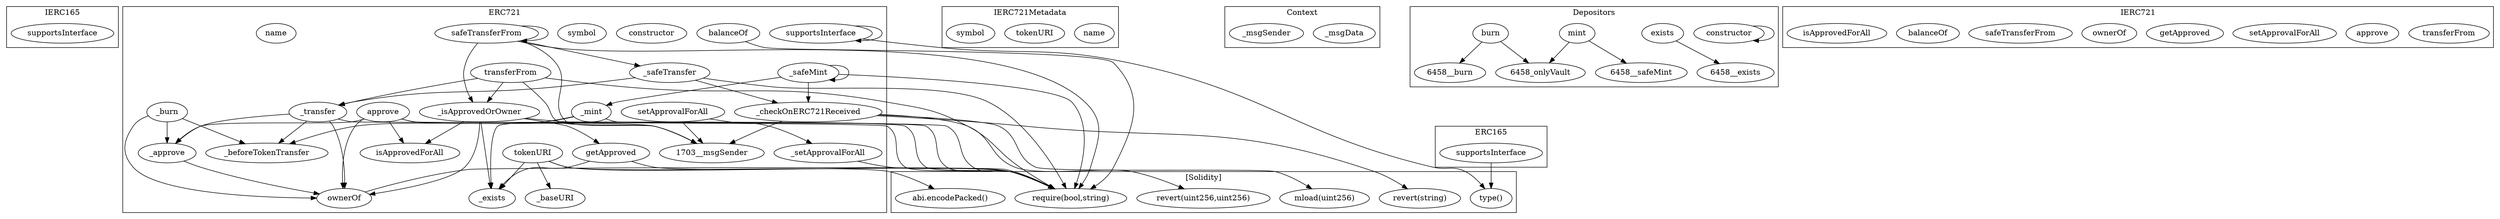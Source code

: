 strict digraph {
subgraph cluster_2496_IERC165 {
label = "IERC165"
"2496_supportsInterface" [label="supportsInterface"]
}subgraph cluster_1703_ERC721 {
label = "ERC721"
"1703_setApprovalForAll" [label="setApprovalForAll"]
"1703_supportsInterface" [label="supportsInterface"]
"1703_safeTransferFrom" [label="safeTransferFrom"]
"1703_isApprovedForAll" [label="isApprovedForAll"]
"1703_constructor" [label="constructor"]
"1703__mint" [label="_mint"]
"1703__checkOnERC721Received" [label="_checkOnERC721Received"]
"1703_symbol" [label="symbol"]
"1703_tokenURI" [label="tokenURI"]
"1703__transfer" [label="_transfer"]
"1703_approve" [label="approve"]
"1703_ownerOf" [label="ownerOf"]
"1703__baseURI" [label="_baseURI"]
"1703_balanceOf" [label="balanceOf"]
"1703__beforeTokenTransfer" [label="_beforeTokenTransfer"]
"1703__isApprovedOrOwner" [label="_isApprovedOrOwner"]
"1703__safeMint" [label="_safeMint"]
"1703__exists" [label="_exists"]
"1703_getApproved" [label="getApproved"]
"1703__safeTransfer" [label="_safeTransfer"]
"1703__approve" [label="_approve"]
"1703_transferFrom" [label="transferFrom"]
"1703_name" [label="name"]
"1703__setApprovalForAll" [label="_setApprovalForAll"]
"1703__burn" [label="_burn"]
"1703_approve" -> "1703__msgSender"
"1703__safeTransfer" -> "1703__checkOnERC721Received"
"1703__transfer" -> "1703_ownerOf"
"1703_setApprovalForAll" -> "1703__setApprovalForAll"
"1703__isApprovedOrOwner" -> "1703_ownerOf"
"1703__isApprovedOrOwner" -> "1703__exists"
"1703__safeMint" -> "1703__safeMint"
"1703_setApprovalForAll" -> "1703__msgSender"
"1703__burn" -> "1703__approve"
"1703__isApprovedOrOwner" -> "1703_getApproved"
"1703_approve" -> "1703_ownerOf"
"1703__burn" -> "1703__beforeTokenTransfer"
"1703__mint" -> "1703__beforeTokenTransfer"
"1703_approve" -> "1703__approve"
"1703_tokenURI" -> "1703__exists"
"1703__mint" -> "1703__exists"
"1703__transfer" -> "1703__approve"
"1703__checkOnERC721Received" -> "1703__msgSender"
"1703_approve" -> "1703_isApprovedForAll"
"1703__safeMint" -> "1703__mint"
"1703__safeTransfer" -> "1703__transfer"
"1703__safeMint" -> "1703__checkOnERC721Received"
"1703_transferFrom" -> "1703__msgSender"
"1703_safeTransferFrom" -> "1703_safeTransferFrom"
"1703__burn" -> "1703_ownerOf"
"1703_tokenURI" -> "1703__baseURI"
"1703_safeTransferFrom" -> "1703__safeTransfer"
"1703_supportsInterface" -> "1703_supportsInterface"
"1703__approve" -> "1703_ownerOf"
"1703_safeTransferFrom" -> "1703__isApprovedOrOwner"
"1703_transferFrom" -> "1703__transfer"
"1703__transfer" -> "1703__beforeTokenTransfer"
"1703__isApprovedOrOwner" -> "1703_isApprovedForAll"
"1703_getApproved" -> "1703__exists"
"1703_safeTransferFrom" -> "1703__msgSender"
"1703_transferFrom" -> "1703__isApprovedOrOwner"
}subgraph cluster_1864_IERC721Metadata {
label = "IERC721Metadata"
"1864_name" [label="name"]
"1864_tokenURI" [label="tokenURI"]
"1864_symbol" [label="symbol"]
}subgraph cluster_2183_Context {
label = "Context"
"2183__msgData" [label="_msgData"]
"2183__msgSender" [label="_msgSender"]
}subgraph cluster_2484_ERC165 {
label = "ERC165"
"2484_supportsInterface" [label="supportsInterface"]
}subgraph cluster_6458_Depositors {
label = "Depositors"
"6458_constructor" [label="constructor"]
"6458_mint" [label="mint"]
"6458_exists" [label="exists"]
"6458_burn" [label="burn"]
"6458_exists" -> "6458__exists"
"6458_constructor" -> "6458_constructor"
"6458_burn" -> "6458__burn"
"6458_burn" -> "6458_onlyVault"
"6458_mint" -> "6458_onlyVault"
"6458_mint" -> "6458__safeMint"
}subgraph cluster_1819_IERC721 {
label = "IERC721"
"1819_transferFrom" [label="transferFrom"]
"1819_approve" [label="approve"]
"1819_setApprovalForAll" [label="setApprovalForAll"]
"1819_getApproved" [label="getApproved"]
"1819_ownerOf" [label="ownerOf"]
"1819_safeTransferFrom" [label="safeTransferFrom"]
"1819_balanceOf" [label="balanceOf"]
"1819_isApprovedForAll" [label="isApprovedForAll"]
}subgraph cluster_solidity {
label = "[Solidity]"
"abi.encodePacked()" 
"revert(uint256,uint256)" 
"type()" 
"mload(uint256)" 
"require(bool,string)" 
"revert(string)" 
"1703__transfer" -> "require(bool,string)"
"1703__safeTransfer" -> "require(bool,string)"
"1703_safeTransferFrom" -> "require(bool,string)"
"1703__checkOnERC721Received" -> "mload(uint256)"
"1703_getApproved" -> "require(bool,string)"
"1703__mint" -> "require(bool,string)"
"1703__safeMint" -> "require(bool,string)"
"1703_tokenURI" -> "require(bool,string)"
"1703__isApprovedOrOwner" -> "require(bool,string)"
"1703_approve" -> "require(bool,string)"
"1703_ownerOf" -> "require(bool,string)"
"1703__setApprovalForAll" -> "require(bool,string)"
"2484_supportsInterface" -> "type()"
"1703_transferFrom" -> "require(bool,string)"
"1703_balanceOf" -> "require(bool,string)"
"1703__checkOnERC721Received" -> "revert(string)"
"1703__checkOnERC721Received" -> "revert(uint256,uint256)"
"1703_tokenURI" -> "abi.encodePacked()"
"1703_supportsInterface" -> "type()"
}
}